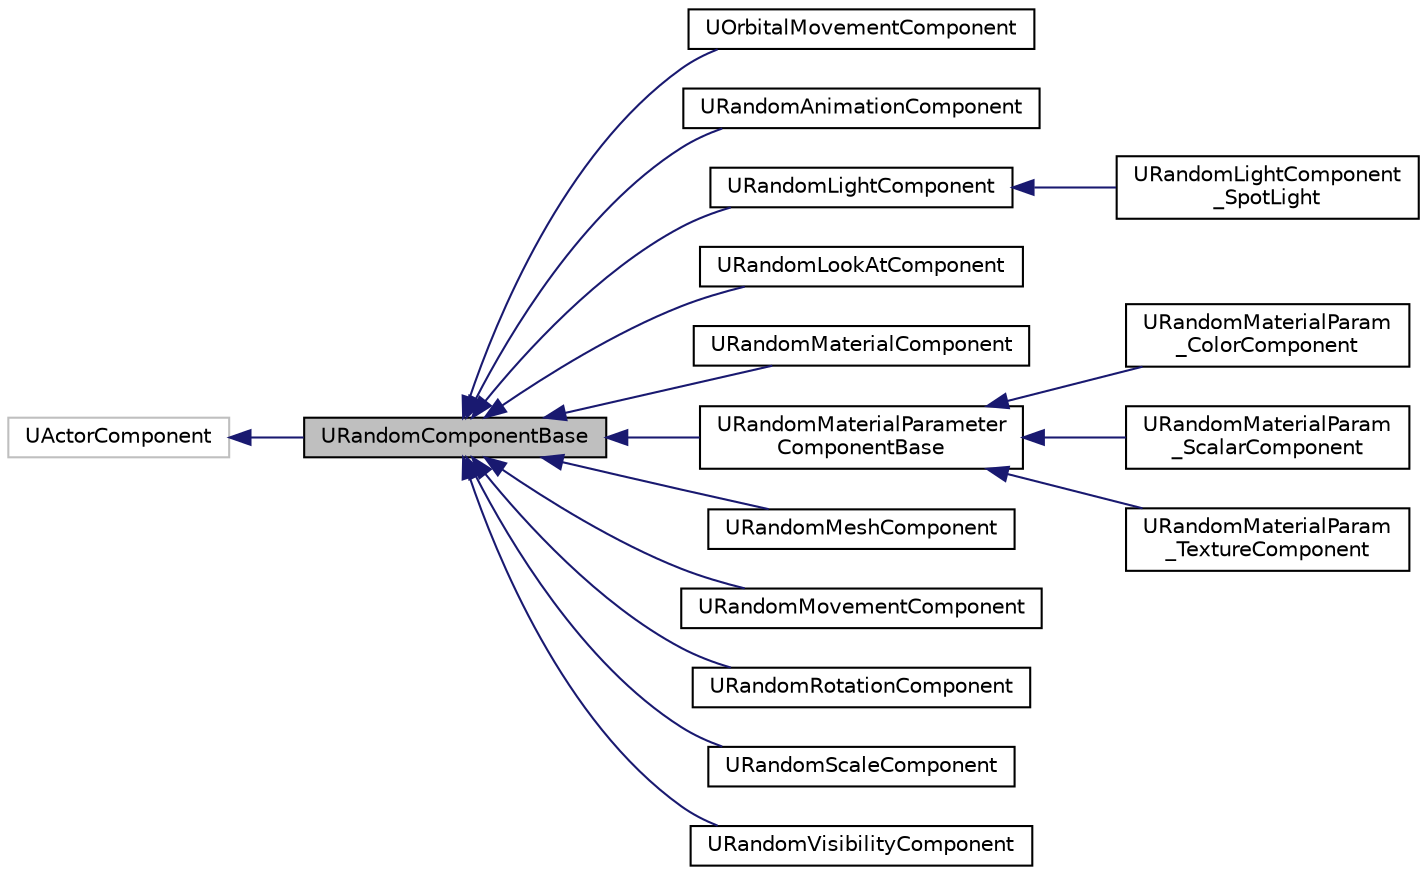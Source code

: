 digraph "URandomComponentBase"
{
  edge [fontname="Helvetica",fontsize="10",labelfontname="Helvetica",labelfontsize="10"];
  node [fontname="Helvetica",fontsize="10",shape=record];
  rankdir="LR";
  Node1 [label="URandomComponentBase",height=0.2,width=0.4,color="black", fillcolor="grey75", style="filled", fontcolor="black"];
  Node2 -> Node1 [dir="back",color="midnightblue",fontsize="10",style="solid",fontname="Helvetica"];
  Node2 [label="UActorComponent",height=0.2,width=0.4,color="grey75", fillcolor="white", style="filled"];
  Node1 -> Node3 [dir="back",color="midnightblue",fontsize="10",style="solid",fontname="Helvetica"];
  Node3 [label="UOrbitalMovementComponent",height=0.2,width=0.4,color="black", fillcolor="white", style="filled",URL="$class_u_orbital_movement_component.html"];
  Node1 -> Node4 [dir="back",color="midnightblue",fontsize="10",style="solid",fontname="Helvetica"];
  Node4 [label="URandomAnimationComponent",height=0.2,width=0.4,color="black", fillcolor="white", style="filled",URL="$class_u_random_animation_component.html"];
  Node1 -> Node5 [dir="back",color="midnightblue",fontsize="10",style="solid",fontname="Helvetica"];
  Node5 [label="URandomLightComponent",height=0.2,width=0.4,color="black", fillcolor="white", style="filled",URL="$class_u_random_light_component.html"];
  Node5 -> Node6 [dir="back",color="midnightblue",fontsize="10",style="solid",fontname="Helvetica"];
  Node6 [label="URandomLightComponent\l_SpotLight",height=0.2,width=0.4,color="black", fillcolor="white", style="filled",URL="$class_u_random_light_component___spot_light.html"];
  Node1 -> Node7 [dir="back",color="midnightblue",fontsize="10",style="solid",fontname="Helvetica"];
  Node7 [label="URandomLookAtComponent",height=0.2,width=0.4,color="black", fillcolor="white", style="filled",URL="$class_u_random_look_at_component.html"];
  Node1 -> Node8 [dir="back",color="midnightblue",fontsize="10",style="solid",fontname="Helvetica"];
  Node8 [label="URandomMaterialComponent",height=0.2,width=0.4,color="black", fillcolor="white", style="filled",URL="$class_u_random_material_component.html"];
  Node1 -> Node9 [dir="back",color="midnightblue",fontsize="10",style="solid",fontname="Helvetica"];
  Node9 [label="URandomMaterialParameter\lComponentBase",height=0.2,width=0.4,color="black", fillcolor="white", style="filled",URL="$class_u_random_material_parameter_component_base.html"];
  Node9 -> Node10 [dir="back",color="midnightblue",fontsize="10",style="solid",fontname="Helvetica"];
  Node10 [label="URandomMaterialParam\l_ColorComponent",height=0.2,width=0.4,color="black", fillcolor="white", style="filled",URL="$class_u_random_material_param___color_component.html"];
  Node9 -> Node11 [dir="back",color="midnightblue",fontsize="10",style="solid",fontname="Helvetica"];
  Node11 [label="URandomMaterialParam\l_ScalarComponent",height=0.2,width=0.4,color="black", fillcolor="white", style="filled",URL="$class_u_random_material_param___scalar_component.html"];
  Node9 -> Node12 [dir="back",color="midnightblue",fontsize="10",style="solid",fontname="Helvetica"];
  Node12 [label="URandomMaterialParam\l_TextureComponent",height=0.2,width=0.4,color="black", fillcolor="white", style="filled",URL="$class_u_random_material_param___texture_component.html"];
  Node1 -> Node13 [dir="back",color="midnightblue",fontsize="10",style="solid",fontname="Helvetica"];
  Node13 [label="URandomMeshComponent",height=0.2,width=0.4,color="black", fillcolor="white", style="filled",URL="$class_u_random_mesh_component.html"];
  Node1 -> Node14 [dir="back",color="midnightblue",fontsize="10",style="solid",fontname="Helvetica"];
  Node14 [label="URandomMovementComponent",height=0.2,width=0.4,color="black", fillcolor="white", style="filled",URL="$class_u_random_movement_component.html"];
  Node1 -> Node15 [dir="back",color="midnightblue",fontsize="10",style="solid",fontname="Helvetica"];
  Node15 [label="URandomRotationComponent",height=0.2,width=0.4,color="black", fillcolor="white", style="filled",URL="$class_u_random_rotation_component.html"];
  Node1 -> Node16 [dir="back",color="midnightblue",fontsize="10",style="solid",fontname="Helvetica"];
  Node16 [label="URandomScaleComponent",height=0.2,width=0.4,color="black", fillcolor="white", style="filled",URL="$class_u_random_scale_component.html"];
  Node1 -> Node17 [dir="back",color="midnightblue",fontsize="10",style="solid",fontname="Helvetica"];
  Node17 [label="URandomVisibilityComponent",height=0.2,width=0.4,color="black", fillcolor="white", style="filled",URL="$class_u_random_visibility_component.html"];
}
